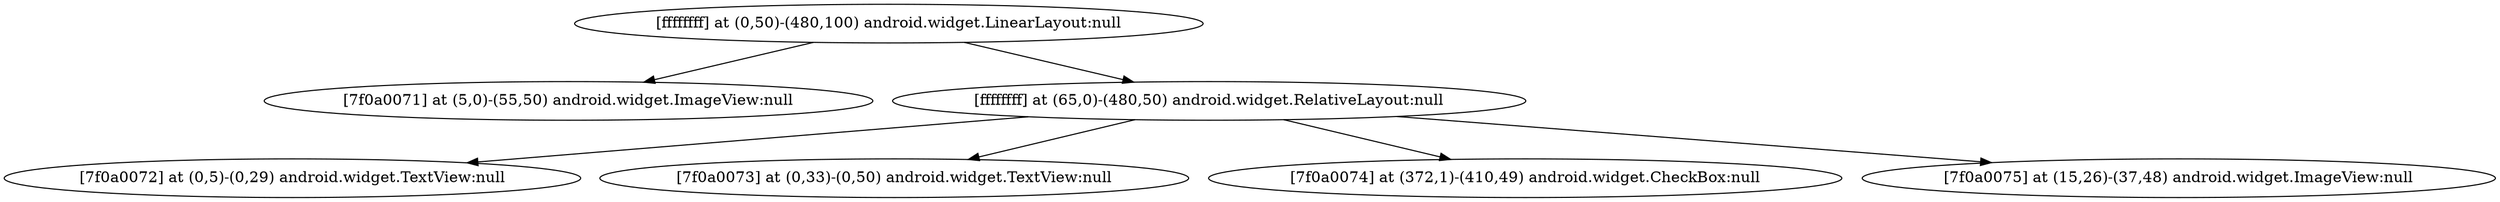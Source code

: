 strict digraph G {
  1 [ label="[ffffffff] at (0,50)-(480,100) android.widget.LinearLayout:null" ];
  2 [ label="[7f0a0071] at (5,0)-(55,50) android.widget.ImageView:null" ];
  3 [ label="[ffffffff] at (65,0)-(480,50) android.widget.RelativeLayout:null" ];
  4 [ label="[7f0a0072] at (0,5)-(0,29) android.widget.TextView:null" ];
  5 [ label="[7f0a0073] at (0,33)-(0,50) android.widget.TextView:null" ];
  6 [ label="[7f0a0074] at (372,1)-(410,49) android.widget.CheckBox:null" ];
  7 [ label="[7f0a0075] at (15,26)-(37,48) android.widget.ImageView:null" ];
  1 -> 2;
  1 -> 3;
  3 -> 4;
  3 -> 5;
  3 -> 6;
  3 -> 7;
}
